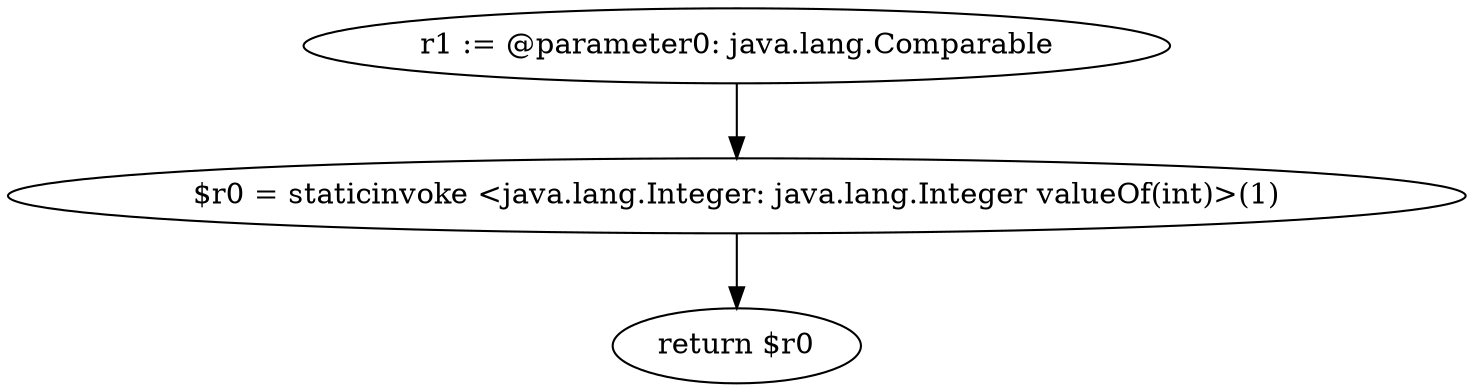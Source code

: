 digraph "unitGraph" {
    "r1 := @parameter0: java.lang.Comparable"
    "$r0 = staticinvoke <java.lang.Integer: java.lang.Integer valueOf(int)>(1)"
    "return $r0"
    "r1 := @parameter0: java.lang.Comparable"->"$r0 = staticinvoke <java.lang.Integer: java.lang.Integer valueOf(int)>(1)";
    "$r0 = staticinvoke <java.lang.Integer: java.lang.Integer valueOf(int)>(1)"->"return $r0";
}
